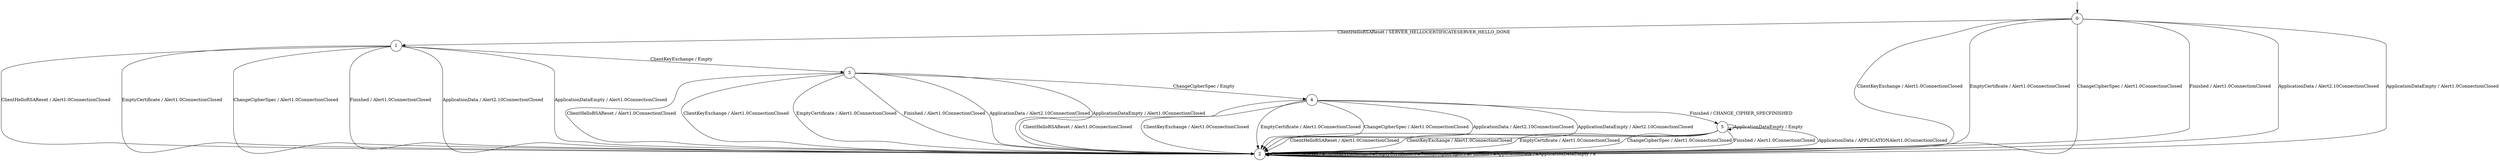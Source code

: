 digraph g {

	s0 [shape="circle" label="0"];
	s1 [shape="circle" label="1"];
	s2 [shape="circle" label="2"];
	s3 [shape="circle" label="3"];
	s4 [shape="circle" label="4"];
	s5 [shape="circle" label="5"];
	s0 -> s1 [label="ClientHelloRSAReset / SERVER_HELLOCERTIFICATESERVER_HELLO_DONE"];
	s0 -> s2 [label="ClientKeyExchange / Alert1.0ConnectionClosed"];
	s0 -> s2 [label="EmptyCertificate / Alert1.0ConnectionClosed"];
	s0 -> s2 [label="ChangeCipherSpec / Alert1.0ConnectionClosed"];
	s0 -> s2 [label="Finished / Alert1.0ConnectionClosed"];
	s0 -> s2 [label="ApplicationData / Alert2.10ConnectionClosed"];
	s0 -> s2 [label="ApplicationDataEmpty / Alert1.0ConnectionClosed"];
	s1 -> s2 [label="ClientHelloRSAReset / Alert1.0ConnectionClosed"];
	s1 -> s3 [label="ClientKeyExchange / Empty"];
	s1 -> s2 [label="EmptyCertificate / Alert1.0ConnectionClosed"];
	s1 -> s2 [label="ChangeCipherSpec / Alert1.0ConnectionClosed"];
	s1 -> s2 [label="Finished / Alert1.0ConnectionClosed"];
	s1 -> s2 [label="ApplicationData / Alert2.10ConnectionClosed"];
	s1 -> s2 [label="ApplicationDataEmpty / Alert1.0ConnectionClosed"];
	s2 -> s2 [label="ClientHelloRSAReset / x"];
	s2 -> s2 [label="ClientKeyExchange / x"];
	s2 -> s2 [label="EmptyCertificate / x"];
	s2 -> s2 [label="ChangeCipherSpec / x"];
	s2 -> s2 [label="Finished / x"];
	s2 -> s2 [label="ApplicationData / x"];
	s2 -> s2 [label="ApplicationDataEmpty / x"];
	s3 -> s2 [label="ClientHelloRSAReset / Alert1.0ConnectionClosed"];
	s3 -> s2 [label="ClientKeyExchange / Alert1.0ConnectionClosed"];
	s3 -> s2 [label="EmptyCertificate / Alert1.0ConnectionClosed"];
	s3 -> s4 [label="ChangeCipherSpec / Empty"];
	s3 -> s2 [label="Finished / Alert1.0ConnectionClosed"];
	s3 -> s2 [label="ApplicationData / Alert2.10ConnectionClosed"];
	s3 -> s2 [label="ApplicationDataEmpty / Alert1.0ConnectionClosed"];
	s4 -> s2 [label="ClientHelloRSAReset / Alert1.0ConnectionClosed"];
	s4 -> s2 [label="ClientKeyExchange / Alert1.0ConnectionClosed"];
	s4 -> s2 [label="EmptyCertificate / Alert1.0ConnectionClosed"];
	s4 -> s2 [label="ChangeCipherSpec / Alert1.0ConnectionClosed"];
	s4 -> s5 [label="Finished / CHANGE_CIPHER_SPECFINISHED"];
	s4 -> s2 [label="ApplicationData / Alert2.10ConnectionClosed"];
	s4 -> s2 [label="ApplicationDataEmpty / Alert2.10ConnectionClosed"];
	s5 -> s2 [label="ClientHelloRSAReset / Alert1.0ConnectionClosed"];
	s5 -> s2 [label="ClientKeyExchange / Alert1.0ConnectionClosed"];
	s5 -> s2 [label="EmptyCertificate / Alert1.0ConnectionClosed"];
	s5 -> s2 [label="ChangeCipherSpec / Alert1.0ConnectionClosed"];
	s5 -> s2 [label="Finished / Alert1.0ConnectionClosed"];
	s5 -> s2 [label="ApplicationData / APPLICATIONAlert1.0ConnectionClosed"];
	s5 -> s5 [label="ApplicationDataEmpty / Empty"];

__start0 [label="" shape="none" width="0" height="0"];
__start0 -> s0;

}
